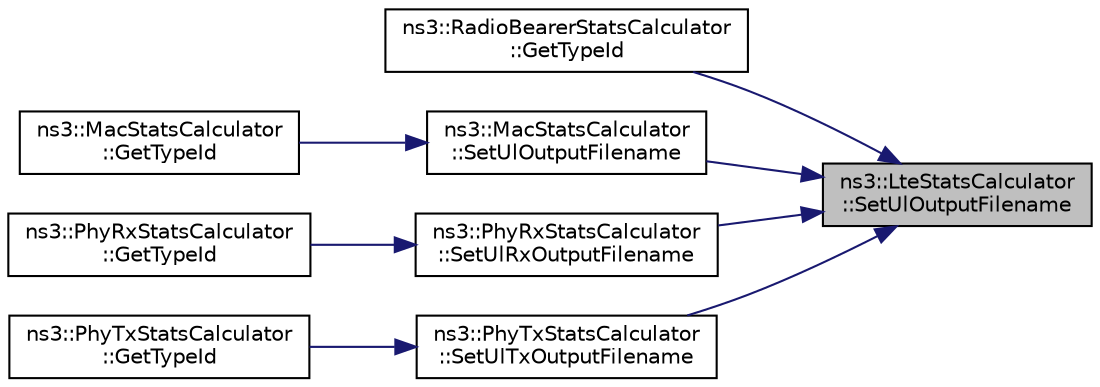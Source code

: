 digraph "ns3::LteStatsCalculator::SetUlOutputFilename"
{
 // LATEX_PDF_SIZE
  edge [fontname="Helvetica",fontsize="10",labelfontname="Helvetica",labelfontsize="10"];
  node [fontname="Helvetica",fontsize="10",shape=record];
  rankdir="RL";
  Node1 [label="ns3::LteStatsCalculator\l::SetUlOutputFilename",height=0.2,width=0.4,color="black", fillcolor="grey75", style="filled", fontcolor="black",tooltip="Set the name of the file where the uplink statistics will be stored."];
  Node1 -> Node2 [dir="back",color="midnightblue",fontsize="10",style="solid",fontname="Helvetica"];
  Node2 [label="ns3::RadioBearerStatsCalculator\l::GetTypeId",height=0.2,width=0.4,color="black", fillcolor="white", style="filled",URL="$classns3_1_1_radio_bearer_stats_calculator.html#a2aacc2d4dcc4377e3a96e0891d867b60",tooltip="Register this type."];
  Node1 -> Node3 [dir="back",color="midnightblue",fontsize="10",style="solid",fontname="Helvetica"];
  Node3 [label="ns3::MacStatsCalculator\l::SetUlOutputFilename",height=0.2,width=0.4,color="black", fillcolor="white", style="filled",URL="$classns3_1_1_mac_stats_calculator.html#ad628644433f0da784dd1307946feebc8",tooltip="Set the name of the file where the uplink statistics will be stored."];
  Node3 -> Node4 [dir="back",color="midnightblue",fontsize="10",style="solid",fontname="Helvetica"];
  Node4 [label="ns3::MacStatsCalculator\l::GetTypeId",height=0.2,width=0.4,color="black", fillcolor="white", style="filled",URL="$classns3_1_1_mac_stats_calculator.html#ae1308fec317465b6251beb591a6fb330",tooltip="Register this type."];
  Node1 -> Node5 [dir="back",color="midnightblue",fontsize="10",style="solid",fontname="Helvetica"];
  Node5 [label="ns3::PhyRxStatsCalculator\l::SetUlRxOutputFilename",height=0.2,width=0.4,color="black", fillcolor="white", style="filled",URL="$classns3_1_1_phy_rx_stats_calculator.html#af2a4dca3e43a5ad37acd53266b321893",tooltip="Set the name of the file where the UL Rx PHY statistics will be stored."];
  Node5 -> Node6 [dir="back",color="midnightblue",fontsize="10",style="solid",fontname="Helvetica"];
  Node6 [label="ns3::PhyRxStatsCalculator\l::GetTypeId",height=0.2,width=0.4,color="black", fillcolor="white", style="filled",URL="$classns3_1_1_phy_rx_stats_calculator.html#a34e378bec2476f0edae2226d3f45a0ea",tooltip="Register this type."];
  Node1 -> Node7 [dir="back",color="midnightblue",fontsize="10",style="solid",fontname="Helvetica"];
  Node7 [label="ns3::PhyTxStatsCalculator\l::SetUlTxOutputFilename",height=0.2,width=0.4,color="black", fillcolor="white", style="filled",URL="$classns3_1_1_phy_tx_stats_calculator.html#a36b157a434ff7095504015595e24e80f",tooltip="Set the name of the file where the UL Tx PHY statistics will be stored."];
  Node7 -> Node8 [dir="back",color="midnightblue",fontsize="10",style="solid",fontname="Helvetica"];
  Node8 [label="ns3::PhyTxStatsCalculator\l::GetTypeId",height=0.2,width=0.4,color="black", fillcolor="white", style="filled",URL="$classns3_1_1_phy_tx_stats_calculator.html#a0e75ea7914acf2fa842860f02523fab1",tooltip="Register this type."];
}
